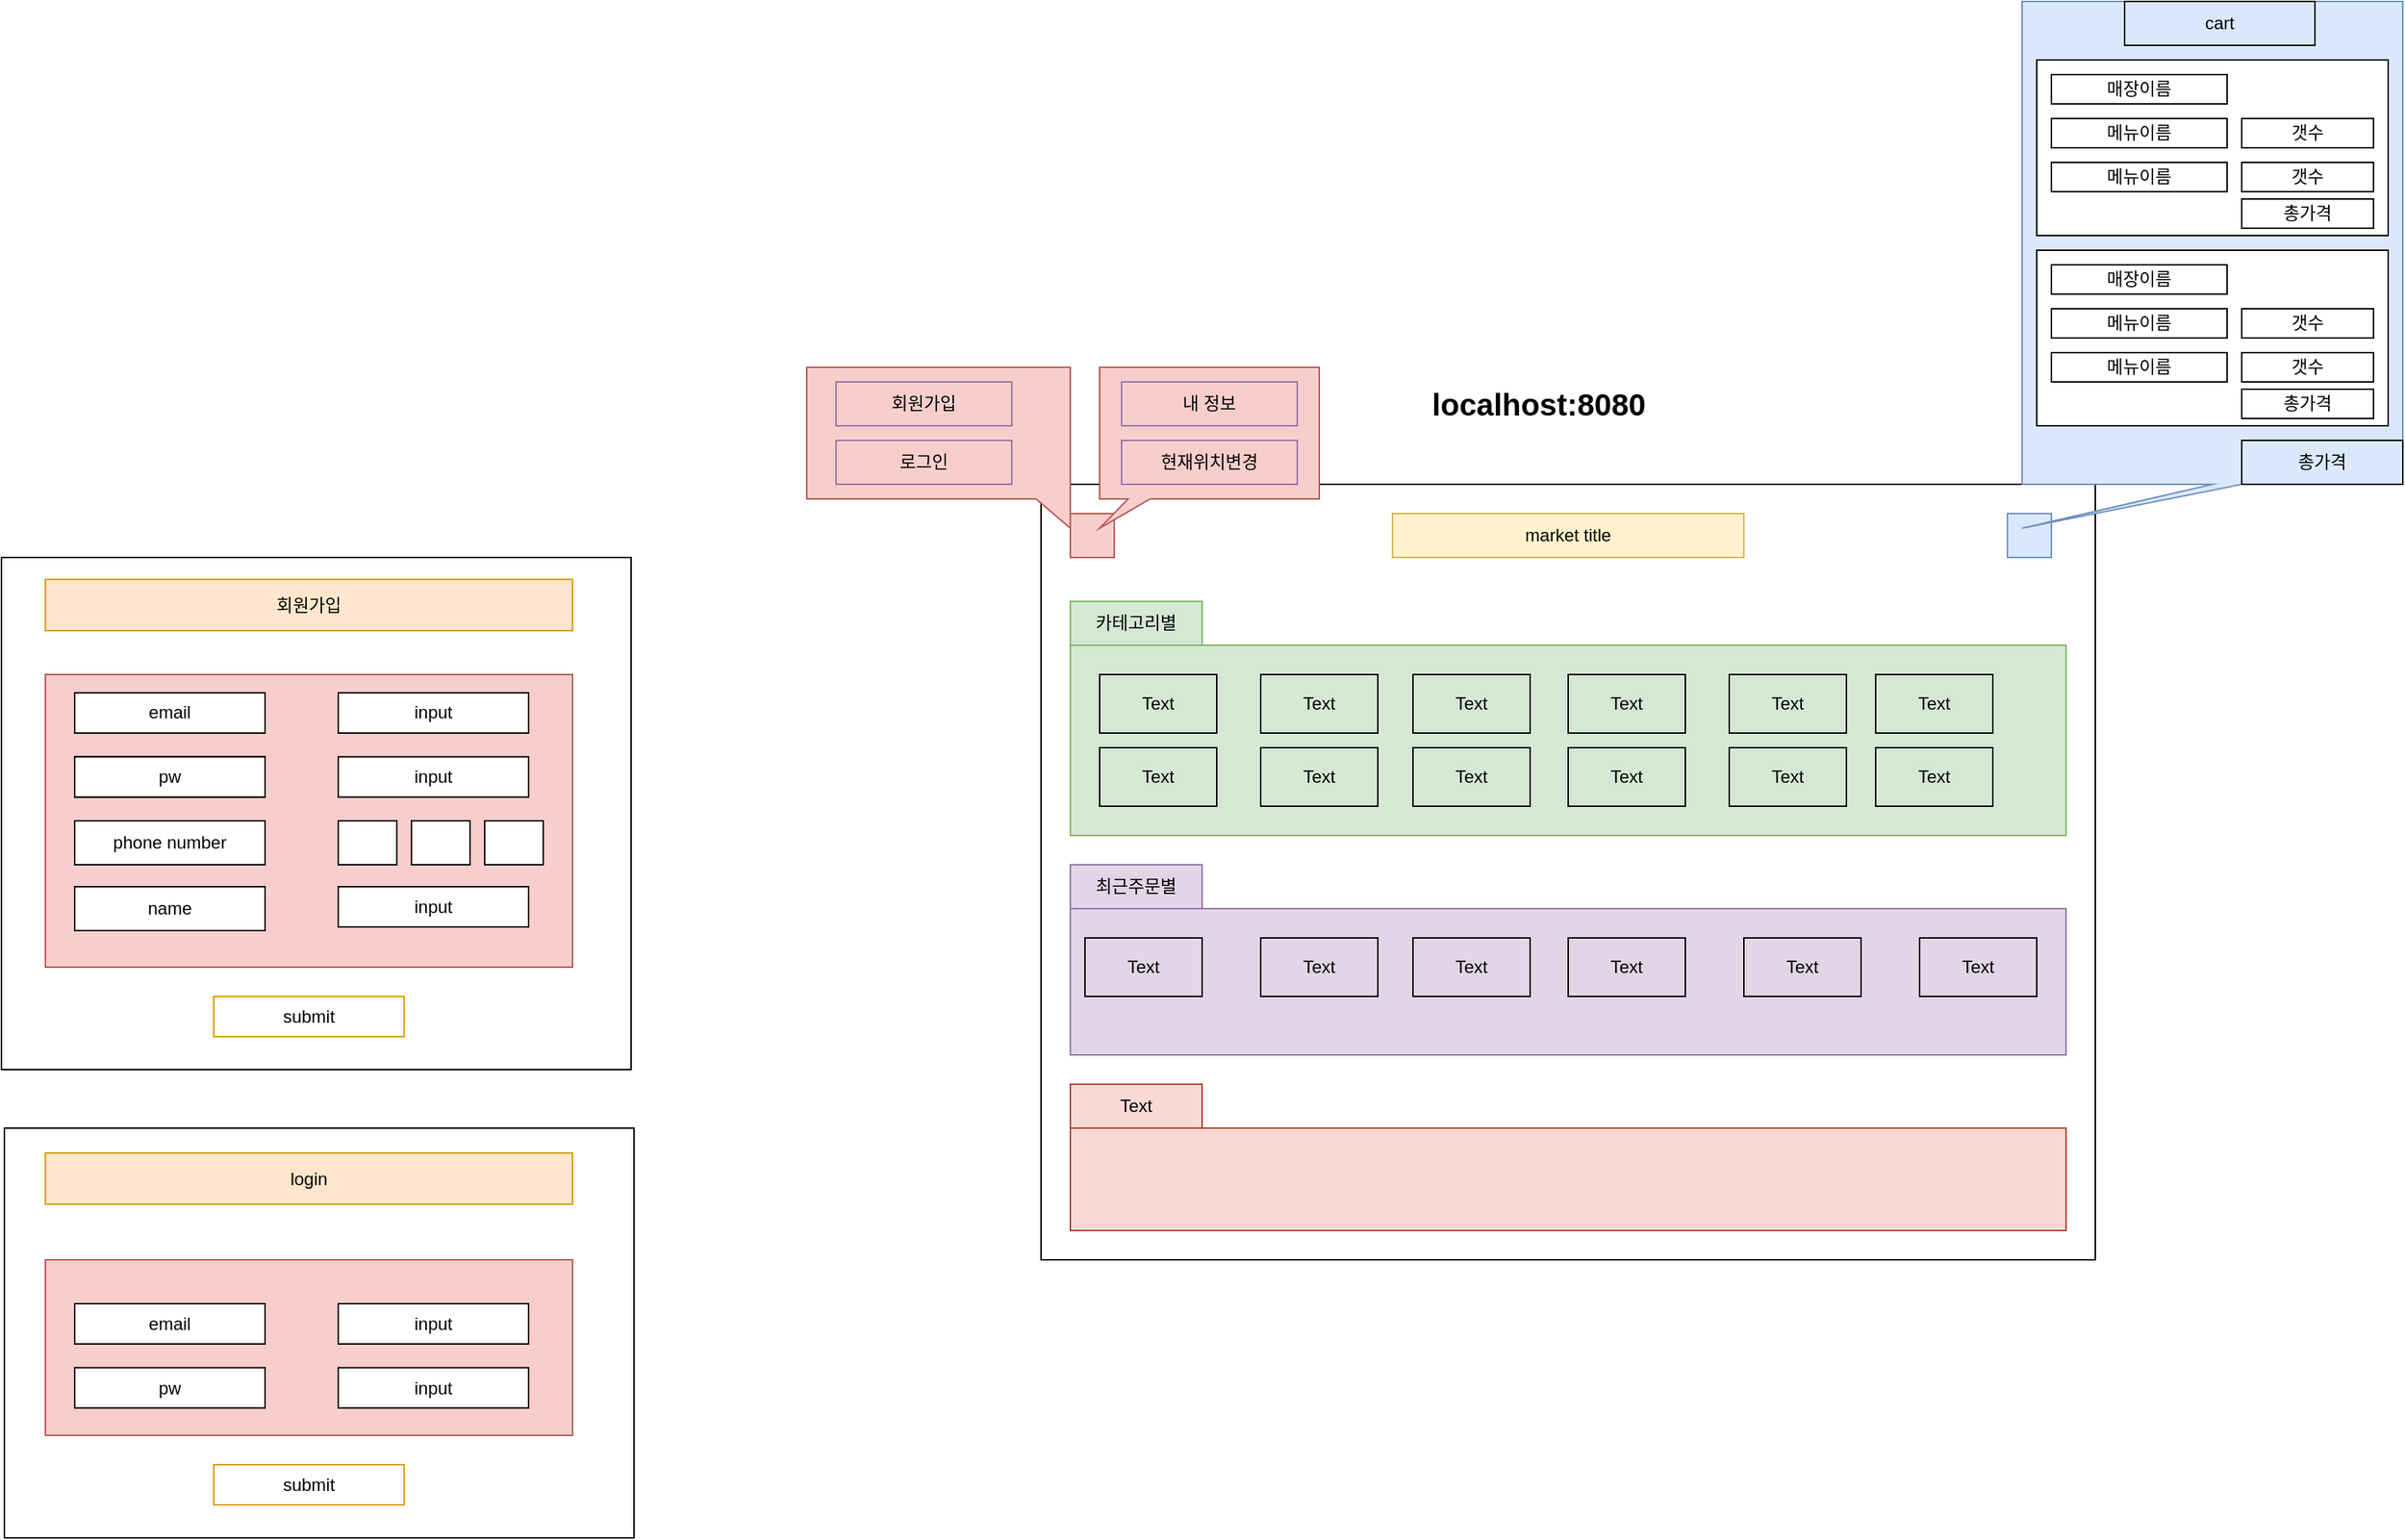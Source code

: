 <mxfile version="21.4.0" type="device">
  <diagram name="페이지-1" id="H-y6ddiJjLLR2nAf2lNa">
    <mxGraphModel dx="2261" dy="2003" grid="1" gridSize="10" guides="1" tooltips="1" connect="1" arrows="1" fold="1" page="1" pageScale="1" pageWidth="827" pageHeight="1169" math="0" shadow="0">
      <root>
        <mxCell id="0" />
        <mxCell id="1" parent="0" />
        <mxCell id="5oWq3NsO0f6FQ0HPh4Ip-3" value="" style="rounded=0;whiteSpace=wrap;html=1;" parent="1" vertex="1">
          <mxGeometry x="80" y="110" width="720" height="530" as="geometry" />
        </mxCell>
        <mxCell id="fzfQna-HfG8v9erHejv3-1" value="market title" style="rounded=0;whiteSpace=wrap;html=1;fillColor=#fff2cc;strokeColor=#d6b656;" vertex="1" parent="1">
          <mxGeometry x="320" y="130" width="240" height="30" as="geometry" />
        </mxCell>
        <mxCell id="fzfQna-HfG8v9erHejv3-2" value="" style="rounded=0;whiteSpace=wrap;html=1;fillColor=#f8cecc;strokeColor=#b85450;" vertex="1" parent="1">
          <mxGeometry x="100" y="130" width="30" height="30" as="geometry" />
        </mxCell>
        <mxCell id="fzfQna-HfG8v9erHejv3-3" value="" style="shape=callout;whiteSpace=wrap;html=1;perimeter=calloutPerimeter;fillColor=#f8cecc;strokeColor=#b85450;position2=0;base=15;size=20;position=0.13;" vertex="1" parent="1">
          <mxGeometry x="120" y="30" width="150" height="110" as="geometry" />
        </mxCell>
        <mxCell id="fzfQna-HfG8v9erHejv3-4" value="내 정보" style="rounded=0;whiteSpace=wrap;html=1;fillColor=none;strokeColor=#9673a6;" vertex="1" parent="1">
          <mxGeometry x="135" y="40" width="120" height="30" as="geometry" />
        </mxCell>
        <mxCell id="fzfQna-HfG8v9erHejv3-6" value="" style="rounded=0;whiteSpace=wrap;html=1;fillColor=#d5e8d4;strokeColor=#82b366;" vertex="1" parent="1">
          <mxGeometry x="100" y="220" width="680" height="130" as="geometry" />
        </mxCell>
        <mxCell id="fzfQna-HfG8v9erHejv3-7" value="카테고리별" style="text;html=1;strokeColor=#82b366;fillColor=#d5e8d4;align=center;verticalAlign=middle;whiteSpace=wrap;rounded=0;" vertex="1" parent="1">
          <mxGeometry x="100" y="190" width="90" height="30" as="geometry" />
        </mxCell>
        <mxCell id="fzfQna-HfG8v9erHejv3-8" value="Text" style="text;html=1;strokeColor=default;fillColor=none;align=center;verticalAlign=middle;whiteSpace=wrap;rounded=0;" vertex="1" parent="1">
          <mxGeometry x="120" y="240" width="80" height="40" as="geometry" />
        </mxCell>
        <mxCell id="fzfQna-HfG8v9erHejv3-9" value="Text" style="text;html=1;strokeColor=default;fillColor=none;align=center;verticalAlign=middle;whiteSpace=wrap;rounded=0;" vertex="1" parent="1">
          <mxGeometry x="120" y="290" width="80" height="40" as="geometry" />
        </mxCell>
        <mxCell id="fzfQna-HfG8v9erHejv3-10" value="Text" style="text;html=1;strokeColor=default;fillColor=none;align=center;verticalAlign=middle;whiteSpace=wrap;rounded=0;" vertex="1" parent="1">
          <mxGeometry x="230" y="290" width="80" height="40" as="geometry" />
        </mxCell>
        <mxCell id="fzfQna-HfG8v9erHejv3-11" value="Text" style="text;html=1;strokeColor=default;fillColor=none;align=center;verticalAlign=middle;whiteSpace=wrap;rounded=0;" vertex="1" parent="1">
          <mxGeometry x="230" y="240" width="80" height="40" as="geometry" />
        </mxCell>
        <mxCell id="fzfQna-HfG8v9erHejv3-12" value="Text" style="text;html=1;strokeColor=default;fillColor=none;align=center;verticalAlign=middle;whiteSpace=wrap;rounded=0;" vertex="1" parent="1">
          <mxGeometry x="334" y="290" width="80" height="40" as="geometry" />
        </mxCell>
        <mxCell id="fzfQna-HfG8v9erHejv3-13" value="Text" style="text;html=1;strokeColor=default;fillColor=none;align=center;verticalAlign=middle;whiteSpace=wrap;rounded=0;" vertex="1" parent="1">
          <mxGeometry x="334" y="240" width="80" height="40" as="geometry" />
        </mxCell>
        <mxCell id="fzfQna-HfG8v9erHejv3-14" value="Text" style="text;html=1;strokeColor=default;fillColor=none;align=center;verticalAlign=middle;whiteSpace=wrap;rounded=0;" vertex="1" parent="1">
          <mxGeometry x="440" y="290" width="80" height="40" as="geometry" />
        </mxCell>
        <mxCell id="fzfQna-HfG8v9erHejv3-15" value="Text" style="text;html=1;strokeColor=default;fillColor=none;align=center;verticalAlign=middle;whiteSpace=wrap;rounded=0;" vertex="1" parent="1">
          <mxGeometry x="440" y="240" width="80" height="40" as="geometry" />
        </mxCell>
        <mxCell id="fzfQna-HfG8v9erHejv3-16" value="Text" style="text;html=1;strokeColor=default;fillColor=none;align=center;verticalAlign=middle;whiteSpace=wrap;rounded=0;" vertex="1" parent="1">
          <mxGeometry x="550" y="290" width="80" height="40" as="geometry" />
        </mxCell>
        <mxCell id="fzfQna-HfG8v9erHejv3-17" value="Text" style="text;html=1;strokeColor=default;fillColor=none;align=center;verticalAlign=middle;whiteSpace=wrap;rounded=0;" vertex="1" parent="1">
          <mxGeometry x="550" y="240" width="80" height="40" as="geometry" />
        </mxCell>
        <mxCell id="fzfQna-HfG8v9erHejv3-18" value="Text" style="text;html=1;strokeColor=default;fillColor=none;align=center;verticalAlign=middle;whiteSpace=wrap;rounded=0;" vertex="1" parent="1">
          <mxGeometry x="650" y="290" width="80" height="40" as="geometry" />
        </mxCell>
        <mxCell id="fzfQna-HfG8v9erHejv3-19" value="Text" style="text;html=1;strokeColor=default;fillColor=none;align=center;verticalAlign=middle;whiteSpace=wrap;rounded=0;" vertex="1" parent="1">
          <mxGeometry x="650" y="240" width="80" height="40" as="geometry" />
        </mxCell>
        <mxCell id="fzfQna-HfG8v9erHejv3-20" value="" style="rounded=0;whiteSpace=wrap;html=1;fillColor=#e1d5e7;strokeColor=#9673a6;" vertex="1" parent="1">
          <mxGeometry x="100" y="400" width="680" height="100" as="geometry" />
        </mxCell>
        <mxCell id="fzfQna-HfG8v9erHejv3-21" value="최근주문별" style="text;html=1;strokeColor=#9673a6;fillColor=#e1d5e7;align=center;verticalAlign=middle;whiteSpace=wrap;rounded=0;" vertex="1" parent="1">
          <mxGeometry x="100" y="370" width="90" height="30" as="geometry" />
        </mxCell>
        <mxCell id="fzfQna-HfG8v9erHejv3-22" value="Text" style="text;html=1;strokeColor=default;fillColor=none;align=center;verticalAlign=middle;whiteSpace=wrap;rounded=0;" vertex="1" parent="1">
          <mxGeometry x="110" y="420" width="80" height="40" as="geometry" />
        </mxCell>
        <mxCell id="fzfQna-HfG8v9erHejv3-23" value="Text" style="text;html=1;strokeColor=default;fillColor=none;align=center;verticalAlign=middle;whiteSpace=wrap;rounded=0;" vertex="1" parent="1">
          <mxGeometry x="230" y="420" width="80" height="40" as="geometry" />
        </mxCell>
        <mxCell id="fzfQna-HfG8v9erHejv3-24" value="Text" style="text;html=1;strokeColor=default;fillColor=none;align=center;verticalAlign=middle;whiteSpace=wrap;rounded=0;" vertex="1" parent="1">
          <mxGeometry x="334" y="420" width="80" height="40" as="geometry" />
        </mxCell>
        <mxCell id="fzfQna-HfG8v9erHejv3-25" value="Text" style="text;html=1;strokeColor=default;fillColor=none;align=center;verticalAlign=middle;whiteSpace=wrap;rounded=0;" vertex="1" parent="1">
          <mxGeometry x="440" y="420" width="80" height="40" as="geometry" />
        </mxCell>
        <mxCell id="fzfQna-HfG8v9erHejv3-26" value="Text" style="text;html=1;strokeColor=default;fillColor=none;align=center;verticalAlign=middle;whiteSpace=wrap;rounded=0;" vertex="1" parent="1">
          <mxGeometry x="560" y="420" width="80" height="40" as="geometry" />
        </mxCell>
        <mxCell id="fzfQna-HfG8v9erHejv3-27" value="Text" style="text;html=1;strokeColor=default;fillColor=none;align=center;verticalAlign=middle;whiteSpace=wrap;rounded=0;" vertex="1" parent="1">
          <mxGeometry x="680" y="420" width="80" height="40" as="geometry" />
        </mxCell>
        <mxCell id="fzfQna-HfG8v9erHejv3-28" value="" style="rounded=0;whiteSpace=wrap;html=1;fillColor=#fad9d5;strokeColor=#ae4132;" vertex="1" parent="1">
          <mxGeometry x="100" y="550" width="680" height="70" as="geometry" />
        </mxCell>
        <mxCell id="fzfQna-HfG8v9erHejv3-29" value="Text" style="text;html=1;strokeColor=#ae4132;fillColor=#fad9d5;align=center;verticalAlign=middle;whiteSpace=wrap;rounded=0;" vertex="1" parent="1">
          <mxGeometry x="100" y="520" width="90" height="30" as="geometry" />
        </mxCell>
        <mxCell id="fzfQna-HfG8v9erHejv3-31" value="" style="rounded=0;whiteSpace=wrap;html=1;fillColor=#dae8fc;strokeColor=#6c8ebf;" vertex="1" parent="1">
          <mxGeometry x="740" y="130" width="30" height="30" as="geometry" />
        </mxCell>
        <mxCell id="fzfQna-HfG8v9erHejv3-33" value="" style="shape=callout;whiteSpace=wrap;html=1;perimeter=calloutPerimeter;position2=0;fillColor=#dae8fc;strokeColor=#6c8ebf;" vertex="1" parent="1">
          <mxGeometry x="750" y="-220" width="260" height="360" as="geometry" />
        </mxCell>
        <mxCell id="fzfQna-HfG8v9erHejv3-43" value="" style="group" vertex="1" connectable="0" parent="1">
          <mxGeometry x="760" y="-50" width="240" height="120" as="geometry" />
        </mxCell>
        <mxCell id="fzfQna-HfG8v9erHejv3-34" value="" style="rounded=0;whiteSpace=wrap;html=1;" vertex="1" parent="fzfQna-HfG8v9erHejv3-43">
          <mxGeometry width="240" height="120" as="geometry" />
        </mxCell>
        <mxCell id="fzfQna-HfG8v9erHejv3-35" value="매장이름" style="rounded=0;whiteSpace=wrap;html=1;" vertex="1" parent="fzfQna-HfG8v9erHejv3-43">
          <mxGeometry x="10" y="10" width="120" height="20" as="geometry" />
        </mxCell>
        <mxCell id="fzfQna-HfG8v9erHejv3-36" value="메뉴이름" style="rounded=0;whiteSpace=wrap;html=1;" vertex="1" parent="fzfQna-HfG8v9erHejv3-43">
          <mxGeometry x="10" y="40" width="120" height="20" as="geometry" />
        </mxCell>
        <mxCell id="fzfQna-HfG8v9erHejv3-37" value="갯수" style="rounded=0;whiteSpace=wrap;html=1;" vertex="1" parent="fzfQna-HfG8v9erHejv3-43">
          <mxGeometry x="140" y="40" width="90" height="20" as="geometry" />
        </mxCell>
        <mxCell id="fzfQna-HfG8v9erHejv3-38" value="메뉴이름" style="rounded=0;whiteSpace=wrap;html=1;" vertex="1" parent="fzfQna-HfG8v9erHejv3-43">
          <mxGeometry x="10" y="70" width="120" height="20" as="geometry" />
        </mxCell>
        <mxCell id="fzfQna-HfG8v9erHejv3-39" value="갯수" style="rounded=0;whiteSpace=wrap;html=1;" vertex="1" parent="fzfQna-HfG8v9erHejv3-43">
          <mxGeometry x="140" y="70" width="90" height="20" as="geometry" />
        </mxCell>
        <mxCell id="fzfQna-HfG8v9erHejv3-40" value="총가격" style="rounded=0;whiteSpace=wrap;html=1;" vertex="1" parent="fzfQna-HfG8v9erHejv3-43">
          <mxGeometry x="140" y="95" width="90" height="20" as="geometry" />
        </mxCell>
        <mxCell id="fzfQna-HfG8v9erHejv3-44" value="" style="group" vertex="1" connectable="0" parent="1">
          <mxGeometry x="760" y="-180" width="240" height="120" as="geometry" />
        </mxCell>
        <mxCell id="fzfQna-HfG8v9erHejv3-45" value="" style="rounded=0;whiteSpace=wrap;html=1;" vertex="1" parent="fzfQna-HfG8v9erHejv3-44">
          <mxGeometry width="240" height="120" as="geometry" />
        </mxCell>
        <mxCell id="fzfQna-HfG8v9erHejv3-46" value="매장이름" style="rounded=0;whiteSpace=wrap;html=1;" vertex="1" parent="fzfQna-HfG8v9erHejv3-44">
          <mxGeometry x="10" y="10" width="120" height="20" as="geometry" />
        </mxCell>
        <mxCell id="fzfQna-HfG8v9erHejv3-47" value="메뉴이름" style="rounded=0;whiteSpace=wrap;html=1;" vertex="1" parent="fzfQna-HfG8v9erHejv3-44">
          <mxGeometry x="10" y="40" width="120" height="20" as="geometry" />
        </mxCell>
        <mxCell id="fzfQna-HfG8v9erHejv3-48" value="갯수" style="rounded=0;whiteSpace=wrap;html=1;" vertex="1" parent="fzfQna-HfG8v9erHejv3-44">
          <mxGeometry x="140" y="40" width="90" height="20" as="geometry" />
        </mxCell>
        <mxCell id="fzfQna-HfG8v9erHejv3-49" value="메뉴이름" style="rounded=0;whiteSpace=wrap;html=1;" vertex="1" parent="fzfQna-HfG8v9erHejv3-44">
          <mxGeometry x="10" y="70" width="120" height="20" as="geometry" />
        </mxCell>
        <mxCell id="fzfQna-HfG8v9erHejv3-50" value="갯수" style="rounded=0;whiteSpace=wrap;html=1;" vertex="1" parent="fzfQna-HfG8v9erHejv3-44">
          <mxGeometry x="140" y="70" width="90" height="20" as="geometry" />
        </mxCell>
        <mxCell id="fzfQna-HfG8v9erHejv3-51" value="총가격" style="rounded=0;whiteSpace=wrap;html=1;" vertex="1" parent="fzfQna-HfG8v9erHejv3-44">
          <mxGeometry x="140" y="95" width="90" height="20" as="geometry" />
        </mxCell>
        <mxCell id="fzfQna-HfG8v9erHejv3-53" value="cart" style="text;html=1;strokeColor=default;fillColor=none;align=center;verticalAlign=middle;whiteSpace=wrap;rounded=0;" vertex="1" parent="1">
          <mxGeometry x="820" y="-220" width="130" height="30" as="geometry" />
        </mxCell>
        <mxCell id="fzfQna-HfG8v9erHejv3-54" value="총가격" style="text;html=1;strokeColor=default;fillColor=none;align=center;verticalAlign=middle;whiteSpace=wrap;rounded=0;" vertex="1" parent="1">
          <mxGeometry x="900" y="80" width="110" height="30" as="geometry" />
        </mxCell>
        <mxCell id="fzfQna-HfG8v9erHejv3-58" value="localhost:8080" style="text;html=1;strokeColor=none;fillColor=none;align=center;verticalAlign=middle;whiteSpace=wrap;rounded=0;fontSize=21;fontStyle=1" vertex="1" parent="1">
          <mxGeometry x="320" y="40" width="200" height="30" as="geometry" />
        </mxCell>
        <mxCell id="fzfQna-HfG8v9erHejv3-60" value="" style="shape=callout;whiteSpace=wrap;html=1;perimeter=calloutPerimeter;fillColor=#f8cecc;strokeColor=#b85450;position2=1;base=121;size=20;position=0.87;" vertex="1" parent="1">
          <mxGeometry x="-80" y="30" width="180" height="110" as="geometry" />
        </mxCell>
        <mxCell id="fzfQna-HfG8v9erHejv3-61" value="회원가입" style="rounded=0;whiteSpace=wrap;html=1;fillColor=none;strokeColor=#9673a6;" vertex="1" parent="1">
          <mxGeometry x="-60" y="40" width="120" height="30" as="geometry" />
        </mxCell>
        <mxCell id="fzfQna-HfG8v9erHejv3-62" value="로그인" style="rounded=0;whiteSpace=wrap;html=1;fillColor=none;strokeColor=#9673a6;" vertex="1" parent="1">
          <mxGeometry x="-60" y="80" width="120" height="30" as="geometry" />
        </mxCell>
        <mxCell id="fzfQna-HfG8v9erHejv3-63" value="" style="rounded=0;whiteSpace=wrap;html=1;" vertex="1" parent="1">
          <mxGeometry x="-630" y="160" width="430" height="350" as="geometry" />
        </mxCell>
        <mxCell id="fzfQna-HfG8v9erHejv3-65" value="회원가입" style="rounded=0;whiteSpace=wrap;html=1;fillColor=#ffe6cc;strokeColor=#d79b00;" vertex="1" parent="1">
          <mxGeometry x="-600" y="175" width="360" height="35" as="geometry" />
        </mxCell>
        <mxCell id="fzfQna-HfG8v9erHejv3-70" value="" style="rounded=0;whiteSpace=wrap;html=1;fillColor=#f8cecc;strokeColor=#b85450;" vertex="1" parent="1">
          <mxGeometry x="-600" y="240" width="360" height="200" as="geometry" />
        </mxCell>
        <mxCell id="fzfQna-HfG8v9erHejv3-73" value="email" style="rounded=0;whiteSpace=wrap;html=1;" vertex="1" parent="1">
          <mxGeometry x="-580" y="252.5" width="130" height="27.5" as="geometry" />
        </mxCell>
        <mxCell id="fzfQna-HfG8v9erHejv3-74" value="pw" style="rounded=0;whiteSpace=wrap;html=1;" vertex="1" parent="1">
          <mxGeometry x="-580" y="296.25" width="130" height="27.5" as="geometry" />
        </mxCell>
        <mxCell id="fzfQna-HfG8v9erHejv3-75" value="input" style="rounded=0;whiteSpace=wrap;html=1;" vertex="1" parent="1">
          <mxGeometry x="-400" y="252.5" width="130" height="27.5" as="geometry" />
        </mxCell>
        <mxCell id="fzfQna-HfG8v9erHejv3-76" value="input" style="rounded=0;whiteSpace=wrap;html=1;" vertex="1" parent="1">
          <mxGeometry x="-400" y="296.25" width="130" height="27.5" as="geometry" />
        </mxCell>
        <mxCell id="fzfQna-HfG8v9erHejv3-77" value="phone number" style="rounded=0;whiteSpace=wrap;html=1;" vertex="1" parent="1">
          <mxGeometry x="-580" y="340" width="130" height="30" as="geometry" />
        </mxCell>
        <mxCell id="fzfQna-HfG8v9erHejv3-78" value="" style="rounded=0;whiteSpace=wrap;html=1;" vertex="1" parent="1">
          <mxGeometry x="-400" y="340" width="40" height="30" as="geometry" />
        </mxCell>
        <mxCell id="fzfQna-HfG8v9erHejv3-79" value="" style="rounded=0;whiteSpace=wrap;html=1;" vertex="1" parent="1">
          <mxGeometry x="-350" y="340" width="40" height="30" as="geometry" />
        </mxCell>
        <mxCell id="fzfQna-HfG8v9erHejv3-80" value="" style="rounded=0;whiteSpace=wrap;html=1;" vertex="1" parent="1">
          <mxGeometry x="-300" y="340" width="40" height="30" as="geometry" />
        </mxCell>
        <mxCell id="fzfQna-HfG8v9erHejv3-81" value="name" style="rounded=0;whiteSpace=wrap;html=1;" vertex="1" parent="1">
          <mxGeometry x="-580" y="385" width="130" height="30" as="geometry" />
        </mxCell>
        <mxCell id="fzfQna-HfG8v9erHejv3-82" value="input" style="rounded=0;whiteSpace=wrap;html=1;" vertex="1" parent="1">
          <mxGeometry x="-400" y="385" width="130" height="27.5" as="geometry" />
        </mxCell>
        <mxCell id="fzfQna-HfG8v9erHejv3-83" value="현재위치변경" style="rounded=0;whiteSpace=wrap;html=1;fillColor=none;strokeColor=#9673a6;" vertex="1" parent="1">
          <mxGeometry x="135" y="80" width="120" height="30" as="geometry" />
        </mxCell>
        <mxCell id="fzfQna-HfG8v9erHejv3-84" value="submit" style="rounded=0;whiteSpace=wrap;html=1;fillColor=none;strokeColor=#d79b00;" vertex="1" parent="1">
          <mxGeometry x="-485" y="460" width="130" height="27.5" as="geometry" />
        </mxCell>
        <mxCell id="fzfQna-HfG8v9erHejv3-85" value="" style="rounded=0;whiteSpace=wrap;html=1;" vertex="1" parent="1">
          <mxGeometry x="-628" y="550" width="430" height="280" as="geometry" />
        </mxCell>
        <mxCell id="fzfQna-HfG8v9erHejv3-86" value="login" style="rounded=0;whiteSpace=wrap;html=1;fillColor=#ffe6cc;strokeColor=#d79b00;" vertex="1" parent="1">
          <mxGeometry x="-600" y="567" width="360" height="35" as="geometry" />
        </mxCell>
        <mxCell id="fzfQna-HfG8v9erHejv3-87" value="" style="rounded=0;whiteSpace=wrap;html=1;fillColor=#f8cecc;strokeColor=#b85450;" vertex="1" parent="1">
          <mxGeometry x="-600" y="640" width="360" height="120" as="geometry" />
        </mxCell>
        <mxCell id="fzfQna-HfG8v9erHejv3-88" value="submit" style="rounded=0;whiteSpace=wrap;html=1;fillColor=none;strokeColor=#d79b00;" vertex="1" parent="1">
          <mxGeometry x="-485" y="780" width="130" height="27.5" as="geometry" />
        </mxCell>
        <mxCell id="fzfQna-HfG8v9erHejv3-89" value="email" style="rounded=0;whiteSpace=wrap;html=1;" vertex="1" parent="1">
          <mxGeometry x="-580" y="252.5" width="130" height="27.5" as="geometry" />
        </mxCell>
        <mxCell id="fzfQna-HfG8v9erHejv3-90" value="pw" style="rounded=0;whiteSpace=wrap;html=1;" vertex="1" parent="1">
          <mxGeometry x="-580" y="296.25" width="130" height="27.5" as="geometry" />
        </mxCell>
        <mxCell id="fzfQna-HfG8v9erHejv3-91" value="email" style="rounded=0;whiteSpace=wrap;html=1;" vertex="1" parent="1">
          <mxGeometry x="-580" y="670" width="130" height="27.5" as="geometry" />
        </mxCell>
        <mxCell id="fzfQna-HfG8v9erHejv3-92" value="pw" style="rounded=0;whiteSpace=wrap;html=1;" vertex="1" parent="1">
          <mxGeometry x="-580" y="713.75" width="130" height="27.5" as="geometry" />
        </mxCell>
        <mxCell id="fzfQna-HfG8v9erHejv3-93" value="input" style="rounded=0;whiteSpace=wrap;html=1;" vertex="1" parent="1">
          <mxGeometry x="-400" y="713.75" width="130" height="27.5" as="geometry" />
        </mxCell>
        <mxCell id="fzfQna-HfG8v9erHejv3-94" value="input" style="rounded=0;whiteSpace=wrap;html=1;" vertex="1" parent="1">
          <mxGeometry x="-400" y="670" width="130" height="27.5" as="geometry" />
        </mxCell>
      </root>
    </mxGraphModel>
  </diagram>
</mxfile>
